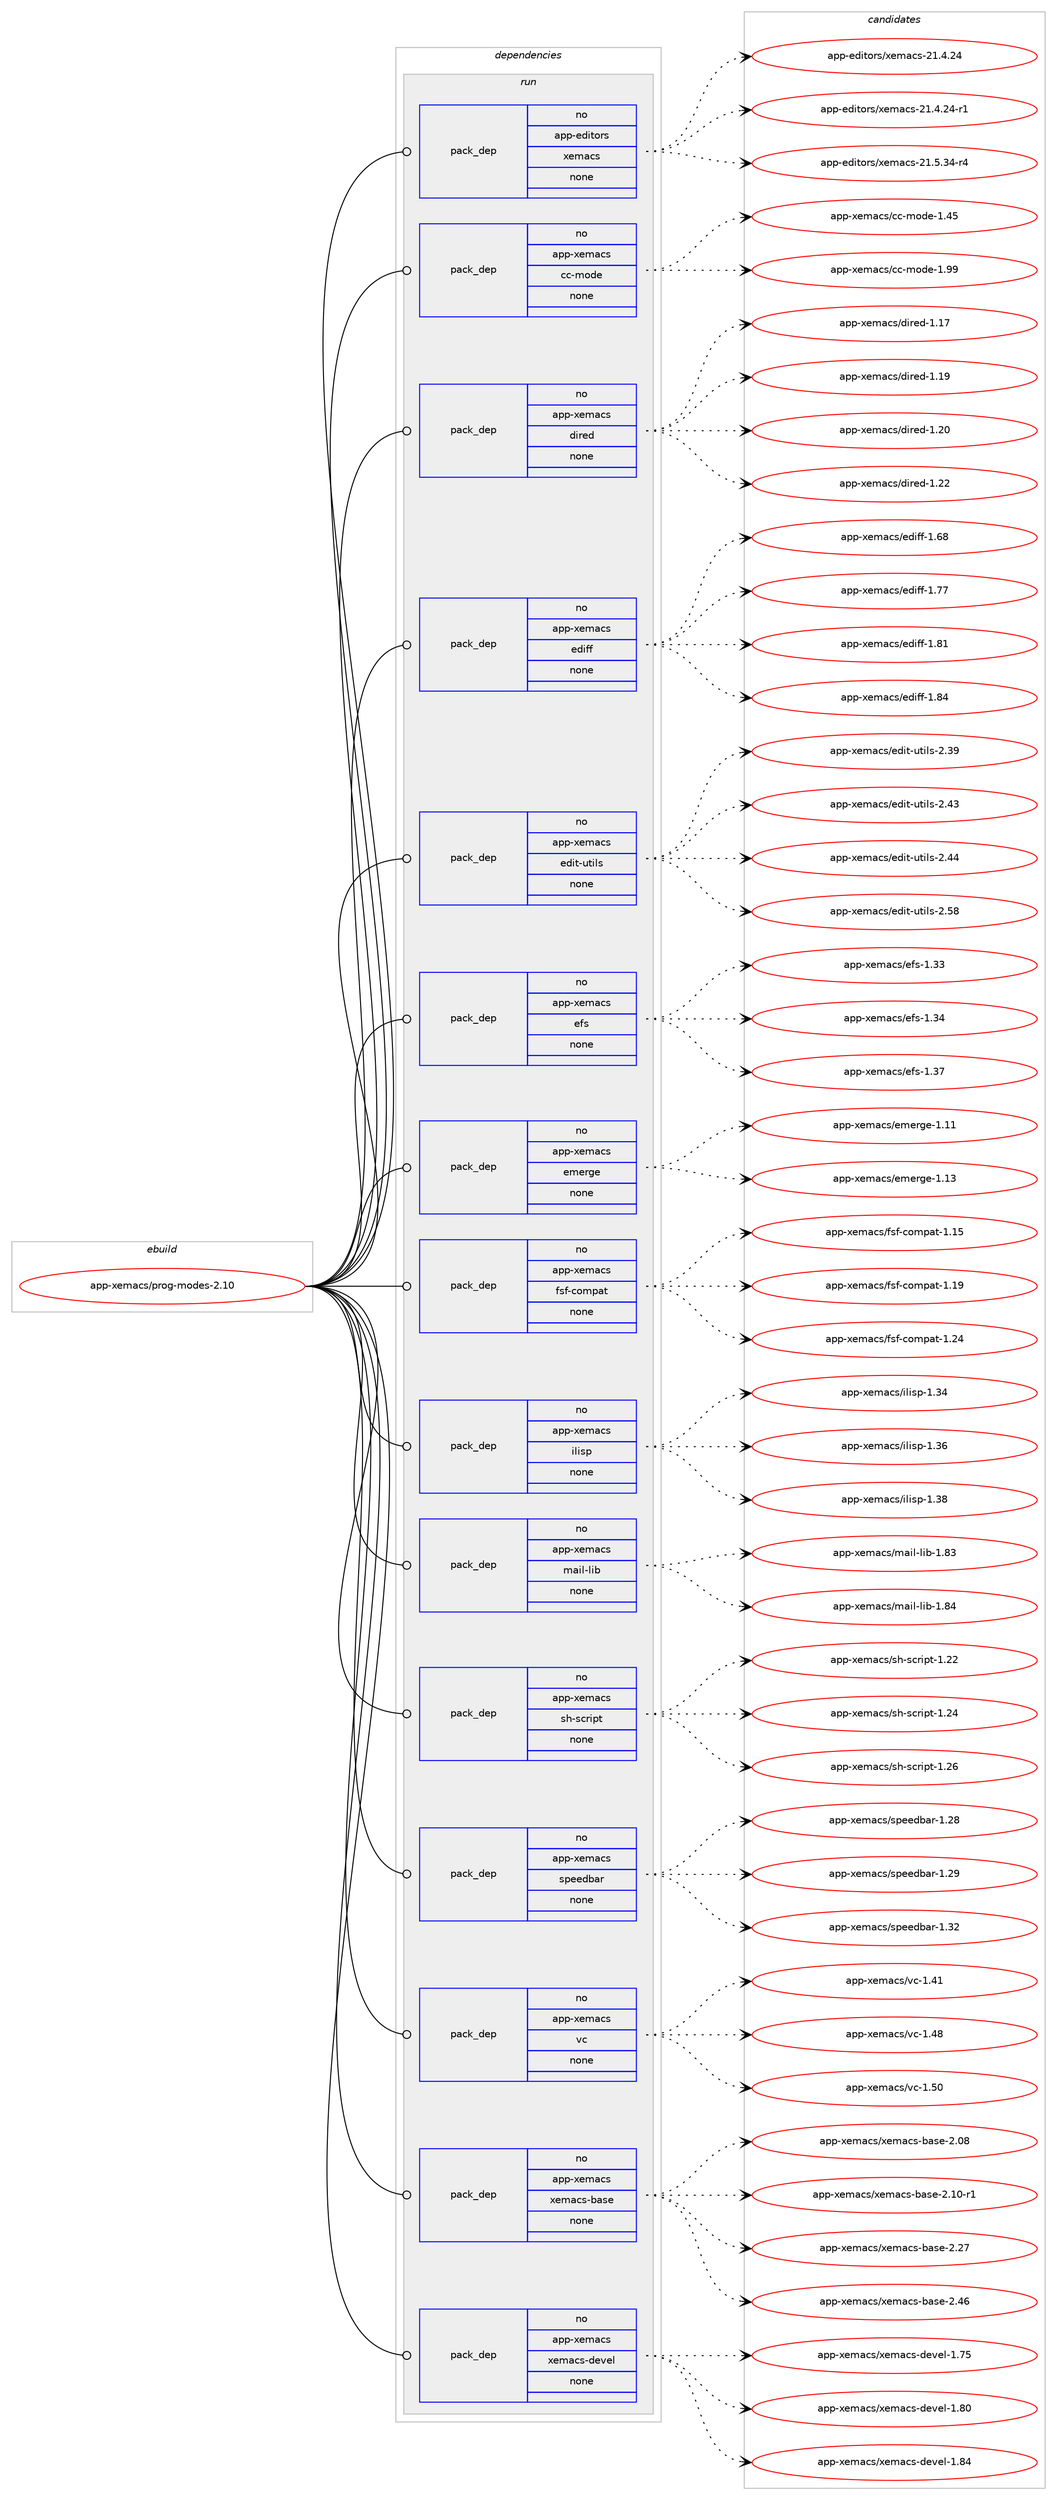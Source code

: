 digraph prolog {

# *************
# Graph options
# *************

newrank=true;
concentrate=true;
compound=true;
graph [rankdir=LR,fontname=Helvetica,fontsize=10,ranksep=1.5];#, ranksep=2.5, nodesep=0.2];
edge  [arrowhead=vee];
node  [fontname=Helvetica,fontsize=10];

# **********
# The ebuild
# **********

subgraph cluster_leftcol {
color=gray;
rank=same;
label=<<i>ebuild</i>>;
id [label="app-xemacs/prog-modes-2.10", color=red, width=4, href="../app-xemacs/prog-modes-2.10.svg"];
}

# ****************
# The dependencies
# ****************

subgraph cluster_midcol {
color=gray;
label=<<i>dependencies</i>>;
subgraph cluster_compile {
fillcolor="#eeeeee";
style=filled;
label=<<i>compile</i>>;
}
subgraph cluster_compileandrun {
fillcolor="#eeeeee";
style=filled;
label=<<i>compile and run</i>>;
}
subgraph cluster_run {
fillcolor="#eeeeee";
style=filled;
label=<<i>run</i>>;
subgraph pack383706 {
dependency515515 [label=<<TABLE BORDER="0" CELLBORDER="1" CELLSPACING="0" CELLPADDING="4" WIDTH="220"><TR><TD ROWSPAN="6" CELLPADDING="30">pack_dep</TD></TR><TR><TD WIDTH="110">no</TD></TR><TR><TD>app-editors</TD></TR><TR><TD>xemacs</TD></TR><TR><TD>none</TD></TR><TR><TD></TD></TR></TABLE>>, shape=none, color=blue];
}
id:e -> dependency515515:w [weight=20,style="solid",arrowhead="odot"];
subgraph pack383707 {
dependency515516 [label=<<TABLE BORDER="0" CELLBORDER="1" CELLSPACING="0" CELLPADDING="4" WIDTH="220"><TR><TD ROWSPAN="6" CELLPADDING="30">pack_dep</TD></TR><TR><TD WIDTH="110">no</TD></TR><TR><TD>app-xemacs</TD></TR><TR><TD>cc-mode</TD></TR><TR><TD>none</TD></TR><TR><TD></TD></TR></TABLE>>, shape=none, color=blue];
}
id:e -> dependency515516:w [weight=20,style="solid",arrowhead="odot"];
subgraph pack383708 {
dependency515517 [label=<<TABLE BORDER="0" CELLBORDER="1" CELLSPACING="0" CELLPADDING="4" WIDTH="220"><TR><TD ROWSPAN="6" CELLPADDING="30">pack_dep</TD></TR><TR><TD WIDTH="110">no</TD></TR><TR><TD>app-xemacs</TD></TR><TR><TD>dired</TD></TR><TR><TD>none</TD></TR><TR><TD></TD></TR></TABLE>>, shape=none, color=blue];
}
id:e -> dependency515517:w [weight=20,style="solid",arrowhead="odot"];
subgraph pack383709 {
dependency515518 [label=<<TABLE BORDER="0" CELLBORDER="1" CELLSPACING="0" CELLPADDING="4" WIDTH="220"><TR><TD ROWSPAN="6" CELLPADDING="30">pack_dep</TD></TR><TR><TD WIDTH="110">no</TD></TR><TR><TD>app-xemacs</TD></TR><TR><TD>ediff</TD></TR><TR><TD>none</TD></TR><TR><TD></TD></TR></TABLE>>, shape=none, color=blue];
}
id:e -> dependency515518:w [weight=20,style="solid",arrowhead="odot"];
subgraph pack383710 {
dependency515519 [label=<<TABLE BORDER="0" CELLBORDER="1" CELLSPACING="0" CELLPADDING="4" WIDTH="220"><TR><TD ROWSPAN="6" CELLPADDING="30">pack_dep</TD></TR><TR><TD WIDTH="110">no</TD></TR><TR><TD>app-xemacs</TD></TR><TR><TD>edit-utils</TD></TR><TR><TD>none</TD></TR><TR><TD></TD></TR></TABLE>>, shape=none, color=blue];
}
id:e -> dependency515519:w [weight=20,style="solid",arrowhead="odot"];
subgraph pack383711 {
dependency515520 [label=<<TABLE BORDER="0" CELLBORDER="1" CELLSPACING="0" CELLPADDING="4" WIDTH="220"><TR><TD ROWSPAN="6" CELLPADDING="30">pack_dep</TD></TR><TR><TD WIDTH="110">no</TD></TR><TR><TD>app-xemacs</TD></TR><TR><TD>efs</TD></TR><TR><TD>none</TD></TR><TR><TD></TD></TR></TABLE>>, shape=none, color=blue];
}
id:e -> dependency515520:w [weight=20,style="solid",arrowhead="odot"];
subgraph pack383712 {
dependency515521 [label=<<TABLE BORDER="0" CELLBORDER="1" CELLSPACING="0" CELLPADDING="4" WIDTH="220"><TR><TD ROWSPAN="6" CELLPADDING="30">pack_dep</TD></TR><TR><TD WIDTH="110">no</TD></TR><TR><TD>app-xemacs</TD></TR><TR><TD>emerge</TD></TR><TR><TD>none</TD></TR><TR><TD></TD></TR></TABLE>>, shape=none, color=blue];
}
id:e -> dependency515521:w [weight=20,style="solid",arrowhead="odot"];
subgraph pack383713 {
dependency515522 [label=<<TABLE BORDER="0" CELLBORDER="1" CELLSPACING="0" CELLPADDING="4" WIDTH="220"><TR><TD ROWSPAN="6" CELLPADDING="30">pack_dep</TD></TR><TR><TD WIDTH="110">no</TD></TR><TR><TD>app-xemacs</TD></TR><TR><TD>fsf-compat</TD></TR><TR><TD>none</TD></TR><TR><TD></TD></TR></TABLE>>, shape=none, color=blue];
}
id:e -> dependency515522:w [weight=20,style="solid",arrowhead="odot"];
subgraph pack383714 {
dependency515523 [label=<<TABLE BORDER="0" CELLBORDER="1" CELLSPACING="0" CELLPADDING="4" WIDTH="220"><TR><TD ROWSPAN="6" CELLPADDING="30">pack_dep</TD></TR><TR><TD WIDTH="110">no</TD></TR><TR><TD>app-xemacs</TD></TR><TR><TD>ilisp</TD></TR><TR><TD>none</TD></TR><TR><TD></TD></TR></TABLE>>, shape=none, color=blue];
}
id:e -> dependency515523:w [weight=20,style="solid",arrowhead="odot"];
subgraph pack383715 {
dependency515524 [label=<<TABLE BORDER="0" CELLBORDER="1" CELLSPACING="0" CELLPADDING="4" WIDTH="220"><TR><TD ROWSPAN="6" CELLPADDING="30">pack_dep</TD></TR><TR><TD WIDTH="110">no</TD></TR><TR><TD>app-xemacs</TD></TR><TR><TD>mail-lib</TD></TR><TR><TD>none</TD></TR><TR><TD></TD></TR></TABLE>>, shape=none, color=blue];
}
id:e -> dependency515524:w [weight=20,style="solid",arrowhead="odot"];
subgraph pack383716 {
dependency515525 [label=<<TABLE BORDER="0" CELLBORDER="1" CELLSPACING="0" CELLPADDING="4" WIDTH="220"><TR><TD ROWSPAN="6" CELLPADDING="30">pack_dep</TD></TR><TR><TD WIDTH="110">no</TD></TR><TR><TD>app-xemacs</TD></TR><TR><TD>sh-script</TD></TR><TR><TD>none</TD></TR><TR><TD></TD></TR></TABLE>>, shape=none, color=blue];
}
id:e -> dependency515525:w [weight=20,style="solid",arrowhead="odot"];
subgraph pack383717 {
dependency515526 [label=<<TABLE BORDER="0" CELLBORDER="1" CELLSPACING="0" CELLPADDING="4" WIDTH="220"><TR><TD ROWSPAN="6" CELLPADDING="30">pack_dep</TD></TR><TR><TD WIDTH="110">no</TD></TR><TR><TD>app-xemacs</TD></TR><TR><TD>speedbar</TD></TR><TR><TD>none</TD></TR><TR><TD></TD></TR></TABLE>>, shape=none, color=blue];
}
id:e -> dependency515526:w [weight=20,style="solid",arrowhead="odot"];
subgraph pack383718 {
dependency515527 [label=<<TABLE BORDER="0" CELLBORDER="1" CELLSPACING="0" CELLPADDING="4" WIDTH="220"><TR><TD ROWSPAN="6" CELLPADDING="30">pack_dep</TD></TR><TR><TD WIDTH="110">no</TD></TR><TR><TD>app-xemacs</TD></TR><TR><TD>vc</TD></TR><TR><TD>none</TD></TR><TR><TD></TD></TR></TABLE>>, shape=none, color=blue];
}
id:e -> dependency515527:w [weight=20,style="solid",arrowhead="odot"];
subgraph pack383719 {
dependency515528 [label=<<TABLE BORDER="0" CELLBORDER="1" CELLSPACING="0" CELLPADDING="4" WIDTH="220"><TR><TD ROWSPAN="6" CELLPADDING="30">pack_dep</TD></TR><TR><TD WIDTH="110">no</TD></TR><TR><TD>app-xemacs</TD></TR><TR><TD>xemacs-base</TD></TR><TR><TD>none</TD></TR><TR><TD></TD></TR></TABLE>>, shape=none, color=blue];
}
id:e -> dependency515528:w [weight=20,style="solid",arrowhead="odot"];
subgraph pack383720 {
dependency515529 [label=<<TABLE BORDER="0" CELLBORDER="1" CELLSPACING="0" CELLPADDING="4" WIDTH="220"><TR><TD ROWSPAN="6" CELLPADDING="30">pack_dep</TD></TR><TR><TD WIDTH="110">no</TD></TR><TR><TD>app-xemacs</TD></TR><TR><TD>xemacs-devel</TD></TR><TR><TD>none</TD></TR><TR><TD></TD></TR></TABLE>>, shape=none, color=blue];
}
id:e -> dependency515529:w [weight=20,style="solid",arrowhead="odot"];
}
}

# **************
# The candidates
# **************

subgraph cluster_choices {
rank=same;
color=gray;
label=<<i>candidates</i>>;

subgraph choice383706 {
color=black;
nodesep=1;
choice97112112451011001051161111141154712010110997991154550494652465052 [label="app-editors/xemacs-21.4.24", color=red, width=4,href="../app-editors/xemacs-21.4.24.svg"];
choice971121124510110010511611111411547120101109979911545504946524650524511449 [label="app-editors/xemacs-21.4.24-r1", color=red, width=4,href="../app-editors/xemacs-21.4.24-r1.svg"];
choice971121124510110010511611111411547120101109979911545504946534651524511452 [label="app-editors/xemacs-21.5.34-r4", color=red, width=4,href="../app-editors/xemacs-21.5.34-r4.svg"];
dependency515515:e -> choice97112112451011001051161111141154712010110997991154550494652465052:w [style=dotted,weight="100"];
dependency515515:e -> choice971121124510110010511611111411547120101109979911545504946524650524511449:w [style=dotted,weight="100"];
dependency515515:e -> choice971121124510110010511611111411547120101109979911545504946534651524511452:w [style=dotted,weight="100"];
}
subgraph choice383707 {
color=black;
nodesep=1;
choice97112112451201011099799115479999451091111001014549465253 [label="app-xemacs/cc-mode-1.45", color=red, width=4,href="../app-xemacs/cc-mode-1.45.svg"];
choice97112112451201011099799115479999451091111001014549465757 [label="app-xemacs/cc-mode-1.99", color=red, width=4,href="../app-xemacs/cc-mode-1.99.svg"];
dependency515516:e -> choice97112112451201011099799115479999451091111001014549465253:w [style=dotted,weight="100"];
dependency515516:e -> choice97112112451201011099799115479999451091111001014549465757:w [style=dotted,weight="100"];
}
subgraph choice383708 {
color=black;
nodesep=1;
choice97112112451201011099799115471001051141011004549464955 [label="app-xemacs/dired-1.17", color=red, width=4,href="../app-xemacs/dired-1.17.svg"];
choice97112112451201011099799115471001051141011004549464957 [label="app-xemacs/dired-1.19", color=red, width=4,href="../app-xemacs/dired-1.19.svg"];
choice97112112451201011099799115471001051141011004549465048 [label="app-xemacs/dired-1.20", color=red, width=4,href="../app-xemacs/dired-1.20.svg"];
choice97112112451201011099799115471001051141011004549465050 [label="app-xemacs/dired-1.22", color=red, width=4,href="../app-xemacs/dired-1.22.svg"];
dependency515517:e -> choice97112112451201011099799115471001051141011004549464955:w [style=dotted,weight="100"];
dependency515517:e -> choice97112112451201011099799115471001051141011004549464957:w [style=dotted,weight="100"];
dependency515517:e -> choice97112112451201011099799115471001051141011004549465048:w [style=dotted,weight="100"];
dependency515517:e -> choice97112112451201011099799115471001051141011004549465050:w [style=dotted,weight="100"];
}
subgraph choice383709 {
color=black;
nodesep=1;
choice97112112451201011099799115471011001051021024549465456 [label="app-xemacs/ediff-1.68", color=red, width=4,href="../app-xemacs/ediff-1.68.svg"];
choice97112112451201011099799115471011001051021024549465555 [label="app-xemacs/ediff-1.77", color=red, width=4,href="../app-xemacs/ediff-1.77.svg"];
choice97112112451201011099799115471011001051021024549465649 [label="app-xemacs/ediff-1.81", color=red, width=4,href="../app-xemacs/ediff-1.81.svg"];
choice97112112451201011099799115471011001051021024549465652 [label="app-xemacs/ediff-1.84", color=red, width=4,href="../app-xemacs/ediff-1.84.svg"];
dependency515518:e -> choice97112112451201011099799115471011001051021024549465456:w [style=dotted,weight="100"];
dependency515518:e -> choice97112112451201011099799115471011001051021024549465555:w [style=dotted,weight="100"];
dependency515518:e -> choice97112112451201011099799115471011001051021024549465649:w [style=dotted,weight="100"];
dependency515518:e -> choice97112112451201011099799115471011001051021024549465652:w [style=dotted,weight="100"];
}
subgraph choice383710 {
color=black;
nodesep=1;
choice9711211245120101109979911547101100105116451171161051081154550465157 [label="app-xemacs/edit-utils-2.39", color=red, width=4,href="../app-xemacs/edit-utils-2.39.svg"];
choice9711211245120101109979911547101100105116451171161051081154550465251 [label="app-xemacs/edit-utils-2.43", color=red, width=4,href="../app-xemacs/edit-utils-2.43.svg"];
choice9711211245120101109979911547101100105116451171161051081154550465252 [label="app-xemacs/edit-utils-2.44", color=red, width=4,href="../app-xemacs/edit-utils-2.44.svg"];
choice9711211245120101109979911547101100105116451171161051081154550465356 [label="app-xemacs/edit-utils-2.58", color=red, width=4,href="../app-xemacs/edit-utils-2.58.svg"];
dependency515519:e -> choice9711211245120101109979911547101100105116451171161051081154550465157:w [style=dotted,weight="100"];
dependency515519:e -> choice9711211245120101109979911547101100105116451171161051081154550465251:w [style=dotted,weight="100"];
dependency515519:e -> choice9711211245120101109979911547101100105116451171161051081154550465252:w [style=dotted,weight="100"];
dependency515519:e -> choice9711211245120101109979911547101100105116451171161051081154550465356:w [style=dotted,weight="100"];
}
subgraph choice383711 {
color=black;
nodesep=1;
choice97112112451201011099799115471011021154549465151 [label="app-xemacs/efs-1.33", color=red, width=4,href="../app-xemacs/efs-1.33.svg"];
choice97112112451201011099799115471011021154549465152 [label="app-xemacs/efs-1.34", color=red, width=4,href="../app-xemacs/efs-1.34.svg"];
choice97112112451201011099799115471011021154549465155 [label="app-xemacs/efs-1.37", color=red, width=4,href="../app-xemacs/efs-1.37.svg"];
dependency515520:e -> choice97112112451201011099799115471011021154549465151:w [style=dotted,weight="100"];
dependency515520:e -> choice97112112451201011099799115471011021154549465152:w [style=dotted,weight="100"];
dependency515520:e -> choice97112112451201011099799115471011021154549465155:w [style=dotted,weight="100"];
}
subgraph choice383712 {
color=black;
nodesep=1;
choice97112112451201011099799115471011091011141031014549464949 [label="app-xemacs/emerge-1.11", color=red, width=4,href="../app-xemacs/emerge-1.11.svg"];
choice97112112451201011099799115471011091011141031014549464951 [label="app-xemacs/emerge-1.13", color=red, width=4,href="../app-xemacs/emerge-1.13.svg"];
dependency515521:e -> choice97112112451201011099799115471011091011141031014549464949:w [style=dotted,weight="100"];
dependency515521:e -> choice97112112451201011099799115471011091011141031014549464951:w [style=dotted,weight="100"];
}
subgraph choice383713 {
color=black;
nodesep=1;
choice97112112451201011099799115471021151024599111109112971164549464953 [label="app-xemacs/fsf-compat-1.15", color=red, width=4,href="../app-xemacs/fsf-compat-1.15.svg"];
choice97112112451201011099799115471021151024599111109112971164549464957 [label="app-xemacs/fsf-compat-1.19", color=red, width=4,href="../app-xemacs/fsf-compat-1.19.svg"];
choice97112112451201011099799115471021151024599111109112971164549465052 [label="app-xemacs/fsf-compat-1.24", color=red, width=4,href="../app-xemacs/fsf-compat-1.24.svg"];
dependency515522:e -> choice97112112451201011099799115471021151024599111109112971164549464953:w [style=dotted,weight="100"];
dependency515522:e -> choice97112112451201011099799115471021151024599111109112971164549464957:w [style=dotted,weight="100"];
dependency515522:e -> choice97112112451201011099799115471021151024599111109112971164549465052:w [style=dotted,weight="100"];
}
subgraph choice383714 {
color=black;
nodesep=1;
choice97112112451201011099799115471051081051151124549465152 [label="app-xemacs/ilisp-1.34", color=red, width=4,href="../app-xemacs/ilisp-1.34.svg"];
choice97112112451201011099799115471051081051151124549465154 [label="app-xemacs/ilisp-1.36", color=red, width=4,href="../app-xemacs/ilisp-1.36.svg"];
choice97112112451201011099799115471051081051151124549465156 [label="app-xemacs/ilisp-1.38", color=red, width=4,href="../app-xemacs/ilisp-1.38.svg"];
dependency515523:e -> choice97112112451201011099799115471051081051151124549465152:w [style=dotted,weight="100"];
dependency515523:e -> choice97112112451201011099799115471051081051151124549465154:w [style=dotted,weight="100"];
dependency515523:e -> choice97112112451201011099799115471051081051151124549465156:w [style=dotted,weight="100"];
}
subgraph choice383715 {
color=black;
nodesep=1;
choice97112112451201011099799115471099710510845108105984549465651 [label="app-xemacs/mail-lib-1.83", color=red, width=4,href="../app-xemacs/mail-lib-1.83.svg"];
choice97112112451201011099799115471099710510845108105984549465652 [label="app-xemacs/mail-lib-1.84", color=red, width=4,href="../app-xemacs/mail-lib-1.84.svg"];
dependency515524:e -> choice97112112451201011099799115471099710510845108105984549465651:w [style=dotted,weight="100"];
dependency515524:e -> choice97112112451201011099799115471099710510845108105984549465652:w [style=dotted,weight="100"];
}
subgraph choice383716 {
color=black;
nodesep=1;
choice971121124512010110997991154711510445115991141051121164549465050 [label="app-xemacs/sh-script-1.22", color=red, width=4,href="../app-xemacs/sh-script-1.22.svg"];
choice971121124512010110997991154711510445115991141051121164549465052 [label="app-xemacs/sh-script-1.24", color=red, width=4,href="../app-xemacs/sh-script-1.24.svg"];
choice971121124512010110997991154711510445115991141051121164549465054 [label="app-xemacs/sh-script-1.26", color=red, width=4,href="../app-xemacs/sh-script-1.26.svg"];
dependency515525:e -> choice971121124512010110997991154711510445115991141051121164549465050:w [style=dotted,weight="100"];
dependency515525:e -> choice971121124512010110997991154711510445115991141051121164549465052:w [style=dotted,weight="100"];
dependency515525:e -> choice971121124512010110997991154711510445115991141051121164549465054:w [style=dotted,weight="100"];
}
subgraph choice383717 {
color=black;
nodesep=1;
choice971121124512010110997991154711511210110110098971144549465056 [label="app-xemacs/speedbar-1.28", color=red, width=4,href="../app-xemacs/speedbar-1.28.svg"];
choice971121124512010110997991154711511210110110098971144549465057 [label="app-xemacs/speedbar-1.29", color=red, width=4,href="../app-xemacs/speedbar-1.29.svg"];
choice971121124512010110997991154711511210110110098971144549465150 [label="app-xemacs/speedbar-1.32", color=red, width=4,href="../app-xemacs/speedbar-1.32.svg"];
dependency515526:e -> choice971121124512010110997991154711511210110110098971144549465056:w [style=dotted,weight="100"];
dependency515526:e -> choice971121124512010110997991154711511210110110098971144549465057:w [style=dotted,weight="100"];
dependency515526:e -> choice971121124512010110997991154711511210110110098971144549465150:w [style=dotted,weight="100"];
}
subgraph choice383718 {
color=black;
nodesep=1;
choice9711211245120101109979911547118994549465249 [label="app-xemacs/vc-1.41", color=red, width=4,href="../app-xemacs/vc-1.41.svg"];
choice9711211245120101109979911547118994549465256 [label="app-xemacs/vc-1.48", color=red, width=4,href="../app-xemacs/vc-1.48.svg"];
choice9711211245120101109979911547118994549465348 [label="app-xemacs/vc-1.50", color=red, width=4,href="../app-xemacs/vc-1.50.svg"];
dependency515527:e -> choice9711211245120101109979911547118994549465249:w [style=dotted,weight="100"];
dependency515527:e -> choice9711211245120101109979911547118994549465256:w [style=dotted,weight="100"];
dependency515527:e -> choice9711211245120101109979911547118994549465348:w [style=dotted,weight="100"];
}
subgraph choice383719 {
color=black;
nodesep=1;
choice971121124512010110997991154712010110997991154598971151014550464856 [label="app-xemacs/xemacs-base-2.08", color=red, width=4,href="../app-xemacs/xemacs-base-2.08.svg"];
choice9711211245120101109979911547120101109979911545989711510145504649484511449 [label="app-xemacs/xemacs-base-2.10-r1", color=red, width=4,href="../app-xemacs/xemacs-base-2.10-r1.svg"];
choice971121124512010110997991154712010110997991154598971151014550465055 [label="app-xemacs/xemacs-base-2.27", color=red, width=4,href="../app-xemacs/xemacs-base-2.27.svg"];
choice971121124512010110997991154712010110997991154598971151014550465254 [label="app-xemacs/xemacs-base-2.46", color=red, width=4,href="../app-xemacs/xemacs-base-2.46.svg"];
dependency515528:e -> choice971121124512010110997991154712010110997991154598971151014550464856:w [style=dotted,weight="100"];
dependency515528:e -> choice9711211245120101109979911547120101109979911545989711510145504649484511449:w [style=dotted,weight="100"];
dependency515528:e -> choice971121124512010110997991154712010110997991154598971151014550465055:w [style=dotted,weight="100"];
dependency515528:e -> choice971121124512010110997991154712010110997991154598971151014550465254:w [style=dotted,weight="100"];
}
subgraph choice383720 {
color=black;
nodesep=1;
choice97112112451201011099799115471201011099799115451001011181011084549465553 [label="app-xemacs/xemacs-devel-1.75", color=red, width=4,href="../app-xemacs/xemacs-devel-1.75.svg"];
choice97112112451201011099799115471201011099799115451001011181011084549465648 [label="app-xemacs/xemacs-devel-1.80", color=red, width=4,href="../app-xemacs/xemacs-devel-1.80.svg"];
choice97112112451201011099799115471201011099799115451001011181011084549465652 [label="app-xemacs/xemacs-devel-1.84", color=red, width=4,href="../app-xemacs/xemacs-devel-1.84.svg"];
dependency515529:e -> choice97112112451201011099799115471201011099799115451001011181011084549465553:w [style=dotted,weight="100"];
dependency515529:e -> choice97112112451201011099799115471201011099799115451001011181011084549465648:w [style=dotted,weight="100"];
dependency515529:e -> choice97112112451201011099799115471201011099799115451001011181011084549465652:w [style=dotted,weight="100"];
}
}

}
